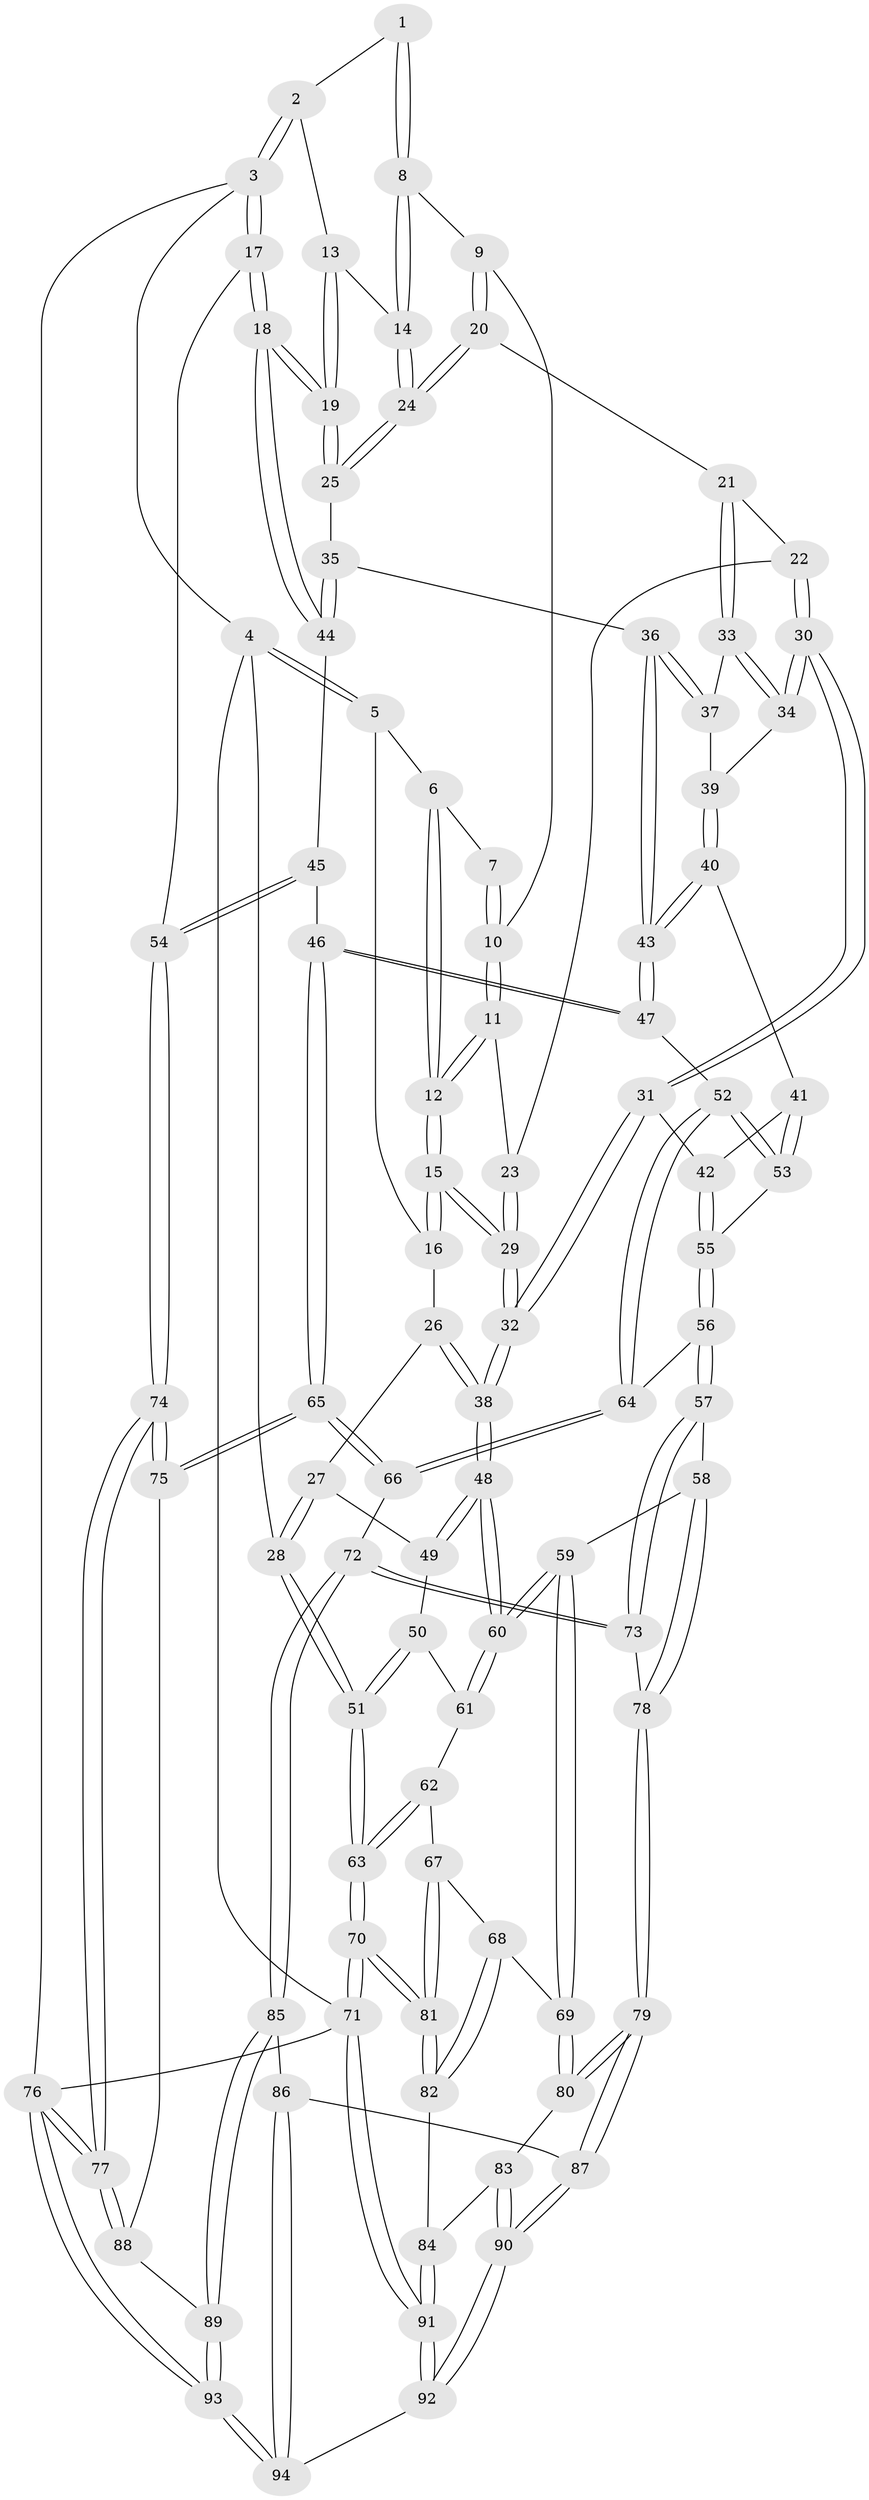 // Generated by graph-tools (version 1.1) at 2025/51/03/09/25 03:51:02]
// undirected, 94 vertices, 232 edges
graph export_dot {
graph [start="1"]
  node [color=gray90,style=filled];
  1 [pos="+0.6821791150187624+0"];
  2 [pos="+1+0"];
  3 [pos="+1+0"];
  4 [pos="+0+0"];
  5 [pos="+0+0"];
  6 [pos="+0.36235903319665747+0"];
  7 [pos="+0.47269232361052865+0"];
  8 [pos="+0.7285361644900101+0.024829377013270957"];
  9 [pos="+0.6865301854031315+0.10919845945909358"];
  10 [pos="+0.5157316768106556+0.055277155022907386"];
  11 [pos="+0.5049488631974345+0.13319300133626646"];
  12 [pos="+0.31315448977838084+0.1475234979295007"];
  13 [pos="+0.8967476693672443+0.08277731260687972"];
  14 [pos="+0.8646323705642232+0.10604533890256636"];
  15 [pos="+0.29525392347940493+0.17630272371755537"];
  16 [pos="+0.19211498604182373+0.14809307954097983"];
  17 [pos="+1+0.24976994452184936"];
  18 [pos="+1+0.24995682686182172"];
  19 [pos="+1+0.24158648977036348"];
  20 [pos="+0.6775525062025479+0.17777811585199538"];
  21 [pos="+0.6592281957218339+0.19653754560135317"];
  22 [pos="+0.5777372900057223+0.19806965316144232"];
  23 [pos="+0.5176709632551801+0.15979201390679507"];
  24 [pos="+0.853543915091472+0.21781300432862127"];
  25 [pos="+0.8596096558347557+0.22940992898867568"];
  26 [pos="+0.08425723969753464+0.213176622184464"];
  27 [pos="+0+0.23719064618794913"];
  28 [pos="+0+0.20346693907956453"];
  29 [pos="+0.33527917250446715+0.3876955593174434"];
  30 [pos="+0.5240281739775328+0.348029291184825"];
  31 [pos="+0.44650912101747525+0.4070419055361336"];
  32 [pos="+0.3344852983143439+0.40989193229613313"];
  33 [pos="+0.6652739635828487+0.23094837443403402"];
  34 [pos="+0.6019482710776677+0.3376604600137209"];
  35 [pos="+0.8301850402252618+0.33564599815415874"];
  36 [pos="+0.8223248499851822+0.3410719417381739"];
  37 [pos="+0.7032658370048926+0.29490035323466873"];
  38 [pos="+0.33064536529947547+0.4139705685400627"];
  39 [pos="+0.6596411564840581+0.3661925060103052"];
  40 [pos="+0.6826862864089136+0.42229716721963373"];
  41 [pos="+0.6762503462190488+0.42969734924660125"];
  42 [pos="+0.5200071179131407+0.44967589779274975"];
  43 [pos="+0.782589820860148+0.4118839601688596"];
  44 [pos="+0.9264745215512021+0.38751621682236576"];
  45 [pos="+0.9334418091689158+0.45031189855743275"];
  46 [pos="+0.8720840131450514+0.577511267952152"];
  47 [pos="+0.8223264252825938+0.5444838365593254"];
  48 [pos="+0.3173555333295169+0.4334461882031711"];
  49 [pos="+0.08367881533478053+0.36161592633140544"];
  50 [pos="+0.03182859554329711+0.5079487263156407"];
  51 [pos="+0+0.5217244708851759"];
  52 [pos="+0.6847466038034383+0.5671401464598378"];
  53 [pos="+0.6724350439225326+0.5494362616578162"];
  54 [pos="+1+0.5126663288850792"];
  55 [pos="+0.5655962888787115+0.5155558877531502"];
  56 [pos="+0.5429154719783432+0.6305410052627913"];
  57 [pos="+0.507387040436633+0.6624062174426485"];
  58 [pos="+0.41976448053594256+0.6657243109860054"];
  59 [pos="+0.31295900576228+0.6344156679971594"];
  60 [pos="+0.30515706395476255+0.47765670102048785"];
  61 [pos="+0.06188850517824479+0.5155488235622585"];
  62 [pos="+0.08218692365675255+0.6256423741745564"];
  63 [pos="+0+0.7543316498402204"];
  64 [pos="+0.6690802167142351+0.6105617266608093"];
  65 [pos="+0.9476555148070102+0.7034681103779693"];
  66 [pos="+0.7061292548169408+0.7542147657542827"];
  67 [pos="+0.2623113748347886+0.6732161431151157"];
  68 [pos="+0.2748341699144448+0.6705186276777384"];
  69 [pos="+0.2957771012314411+0.6601321476858727"];
  70 [pos="+0+0.9218318361632333"];
  71 [pos="+0+1"];
  72 [pos="+0.6864805810074056+0.7737952093186279"];
  73 [pos="+0.6179962567592308+0.7613806852620467"];
  74 [pos="+1+0.8135858436528985"];
  75 [pos="+1+0.7547399666693807"];
  76 [pos="+1+1"];
  77 [pos="+1+1"];
  78 [pos="+0.5079180376701126+0.8332482844001853"];
  79 [pos="+0.48744347402831134+0.8993470544985576"];
  80 [pos="+0.30550702628814475+0.6956917709128164"];
  81 [pos="+0+0.8788034509503463"];
  82 [pos="+0.17865013803011404+0.8914038018507204"];
  83 [pos="+0.3225486840995533+0.8601870929215192"];
  84 [pos="+0.18980288681931604+0.901958559166912"];
  85 [pos="+0.6851610375186055+0.8743656884058012"];
  86 [pos="+0.6022064558331583+0.9156734398807366"];
  87 [pos="+0.48715862317895003+0.9141382115818628"];
  88 [pos="+0.7715863198509959+0.915162408330063"];
  89 [pos="+0.720914620862299+0.9176369481694452"];
  90 [pos="+0.3953582482826322+1"];
  91 [pos="+0.3430502325724593+1"];
  92 [pos="+0.35258063105600634+1"];
  93 [pos="+0.7195331803003971+1"];
  94 [pos="+0.6323368963011318+1"];
  1 -- 2;
  1 -- 8;
  1 -- 8;
  2 -- 3;
  2 -- 3;
  2 -- 13;
  3 -- 4;
  3 -- 17;
  3 -- 17;
  3 -- 76;
  4 -- 5;
  4 -- 5;
  4 -- 28;
  4 -- 71;
  5 -- 6;
  5 -- 16;
  6 -- 7;
  6 -- 12;
  6 -- 12;
  7 -- 10;
  7 -- 10;
  8 -- 9;
  8 -- 14;
  8 -- 14;
  9 -- 10;
  9 -- 20;
  9 -- 20;
  10 -- 11;
  10 -- 11;
  11 -- 12;
  11 -- 12;
  11 -- 23;
  12 -- 15;
  12 -- 15;
  13 -- 14;
  13 -- 19;
  13 -- 19;
  14 -- 24;
  14 -- 24;
  15 -- 16;
  15 -- 16;
  15 -- 29;
  15 -- 29;
  16 -- 26;
  17 -- 18;
  17 -- 18;
  17 -- 54;
  18 -- 19;
  18 -- 19;
  18 -- 44;
  18 -- 44;
  19 -- 25;
  19 -- 25;
  20 -- 21;
  20 -- 24;
  20 -- 24;
  21 -- 22;
  21 -- 33;
  21 -- 33;
  22 -- 23;
  22 -- 30;
  22 -- 30;
  23 -- 29;
  23 -- 29;
  24 -- 25;
  24 -- 25;
  25 -- 35;
  26 -- 27;
  26 -- 38;
  26 -- 38;
  27 -- 28;
  27 -- 28;
  27 -- 49;
  28 -- 51;
  28 -- 51;
  29 -- 32;
  29 -- 32;
  30 -- 31;
  30 -- 31;
  30 -- 34;
  30 -- 34;
  31 -- 32;
  31 -- 32;
  31 -- 42;
  32 -- 38;
  32 -- 38;
  33 -- 34;
  33 -- 34;
  33 -- 37;
  34 -- 39;
  35 -- 36;
  35 -- 44;
  35 -- 44;
  36 -- 37;
  36 -- 37;
  36 -- 43;
  36 -- 43;
  37 -- 39;
  38 -- 48;
  38 -- 48;
  39 -- 40;
  39 -- 40;
  40 -- 41;
  40 -- 43;
  40 -- 43;
  41 -- 42;
  41 -- 53;
  41 -- 53;
  42 -- 55;
  42 -- 55;
  43 -- 47;
  43 -- 47;
  44 -- 45;
  45 -- 46;
  45 -- 54;
  45 -- 54;
  46 -- 47;
  46 -- 47;
  46 -- 65;
  46 -- 65;
  47 -- 52;
  48 -- 49;
  48 -- 49;
  48 -- 60;
  48 -- 60;
  49 -- 50;
  50 -- 51;
  50 -- 51;
  50 -- 61;
  51 -- 63;
  51 -- 63;
  52 -- 53;
  52 -- 53;
  52 -- 64;
  52 -- 64;
  53 -- 55;
  54 -- 74;
  54 -- 74;
  55 -- 56;
  55 -- 56;
  56 -- 57;
  56 -- 57;
  56 -- 64;
  57 -- 58;
  57 -- 73;
  57 -- 73;
  58 -- 59;
  58 -- 78;
  58 -- 78;
  59 -- 60;
  59 -- 60;
  59 -- 69;
  59 -- 69;
  60 -- 61;
  60 -- 61;
  61 -- 62;
  62 -- 63;
  62 -- 63;
  62 -- 67;
  63 -- 70;
  63 -- 70;
  64 -- 66;
  64 -- 66;
  65 -- 66;
  65 -- 66;
  65 -- 75;
  65 -- 75;
  66 -- 72;
  67 -- 68;
  67 -- 81;
  67 -- 81;
  68 -- 69;
  68 -- 82;
  68 -- 82;
  69 -- 80;
  69 -- 80;
  70 -- 71;
  70 -- 71;
  70 -- 81;
  70 -- 81;
  71 -- 91;
  71 -- 91;
  71 -- 76;
  72 -- 73;
  72 -- 73;
  72 -- 85;
  72 -- 85;
  73 -- 78;
  74 -- 75;
  74 -- 75;
  74 -- 77;
  74 -- 77;
  75 -- 88;
  76 -- 77;
  76 -- 77;
  76 -- 93;
  76 -- 93;
  77 -- 88;
  77 -- 88;
  78 -- 79;
  78 -- 79;
  79 -- 80;
  79 -- 80;
  79 -- 87;
  79 -- 87;
  80 -- 83;
  81 -- 82;
  81 -- 82;
  82 -- 84;
  83 -- 84;
  83 -- 90;
  83 -- 90;
  84 -- 91;
  84 -- 91;
  85 -- 86;
  85 -- 89;
  85 -- 89;
  86 -- 87;
  86 -- 94;
  86 -- 94;
  87 -- 90;
  87 -- 90;
  88 -- 89;
  89 -- 93;
  89 -- 93;
  90 -- 92;
  90 -- 92;
  91 -- 92;
  91 -- 92;
  92 -- 94;
  93 -- 94;
  93 -- 94;
}
